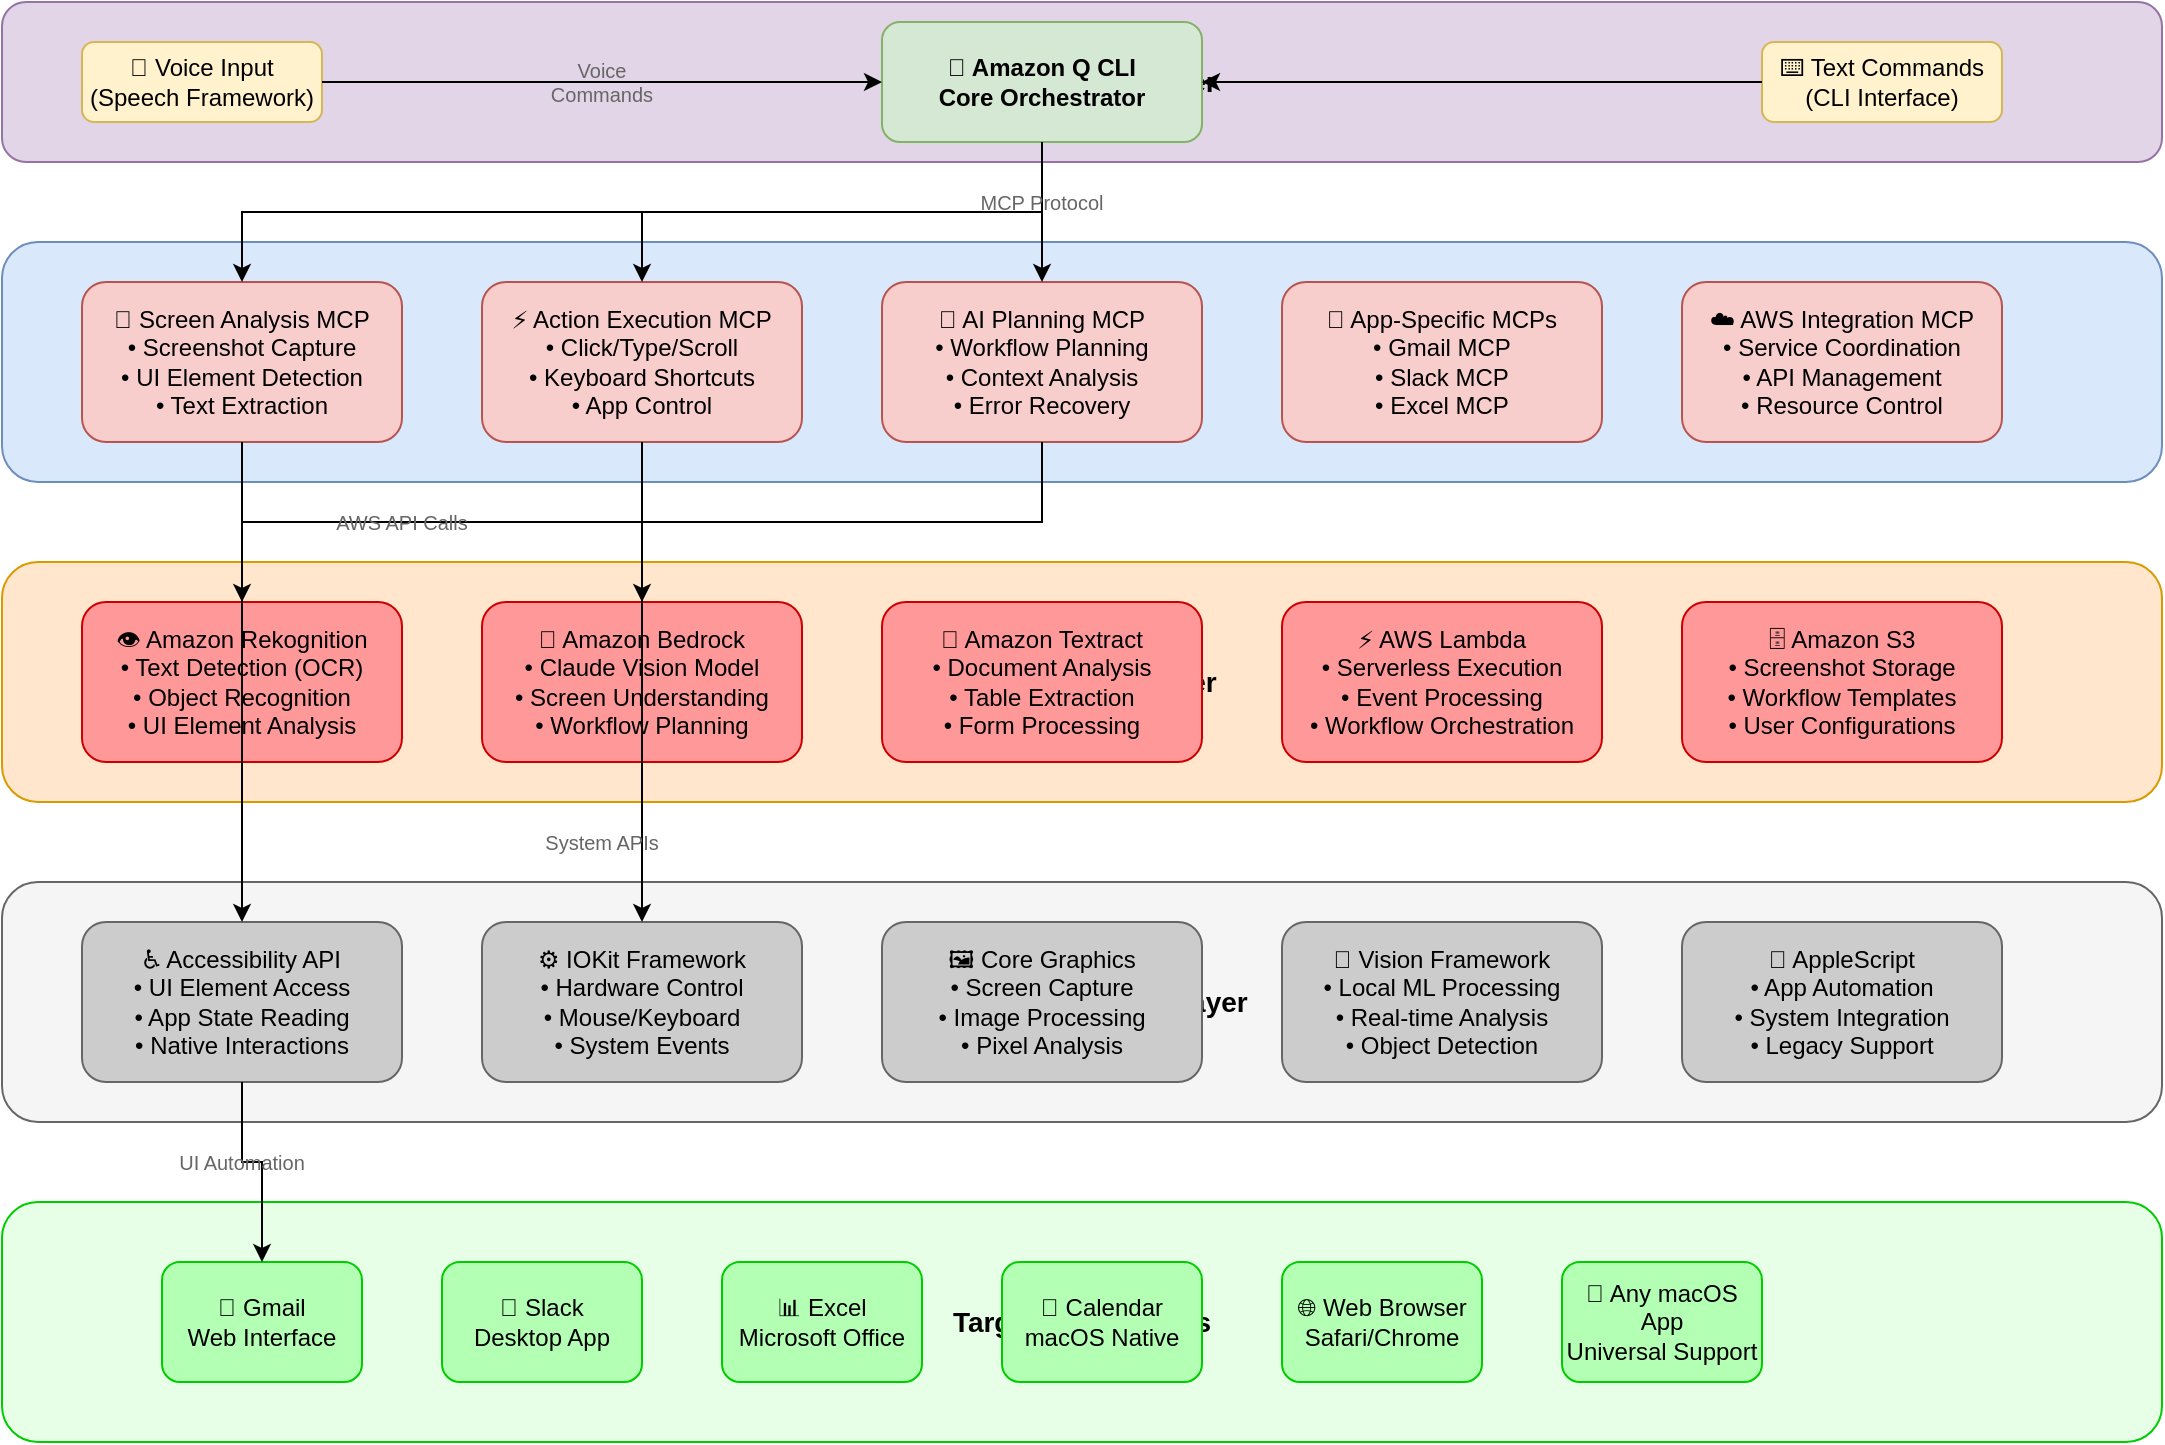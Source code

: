 <mxfile version="24.7.17">
  <diagram name="AWS System Architecture" id="aws-q-screen-automation">
    <mxGraphModel dx="1422" dy="794" grid="1" gridSize="10" guides="1" tooltips="1" connect="1" arrows="1" fold="1" page="1" pageScale="1" pageWidth="1169" pageHeight="827" math="0" shadow="0">
      <root>
        <mxCell id="0" />
        <mxCell id="1" parent="0" />
        
        <!-- User Layer -->
        <mxCell id="user-layer" value="User Interface Layer" style="rounded=1;whiteSpace=wrap;html=1;fillColor=#e1d5e7;strokeColor=#9673a6;fontSize=14;fontStyle=1" vertex="1" parent="1">
          <mxGeometry x="40" y="40" width="1080" height="80" as="geometry" />
        </mxCell>
        
        <mxCell id="voice-input" value="🎤 Voice Input&#xa;(Speech Framework)" style="rounded=1;whiteSpace=wrap;html=1;fillColor=#fff2cc;strokeColor=#d6b656;" vertex="1" parent="1">
          <mxGeometry x="80" y="60" width="120" height="40" as="geometry" />
        </mxCell>
        
        <mxCell id="q-cli" value="🤖 Amazon Q CLI&#xa;Core Orchestrator" style="rounded=1;whiteSpace=wrap;html=1;fillColor=#d5e8d4;strokeColor=#82b366;fontStyle=1" vertex="1" parent="1">
          <mxGeometry x="480" y="50" width="160" height="60" as="geometry" />
        </mxCell>
        
        <mxCell id="text-commands" value="⌨️ Text Commands&#xa;(CLI Interface)" style="rounded=1;whiteSpace=wrap;html=1;fillColor=#fff2cc;strokeColor=#d6b656;" vertex="1" parent="1">
          <mxGeometry x="920" y="60" width="120" height="40" as="geometry" />
        </mxCell>
        
        <!-- MCP Layer -->
        <mxCell id="mcp-layer" value="MCP Server Layer" style="rounded=1;whiteSpace=wrap;html=1;fillColor=#dae8fc;strokeColor=#6c8ebf;fontSize=14;fontStyle=1" vertex="1" parent="1">
          <mxGeometry x="40" y="160" width="1080" height="120" as="geometry" />
        </mxCell>
        
        <mxCell id="screen-analysis-mcp" value="📸 Screen Analysis MCP&#xa;• Screenshot Capture&#xa;• UI Element Detection&#xa;• Text Extraction" style="rounded=1;whiteSpace=wrap;html=1;fillColor=#f8cecc;strokeColor=#b85450;" vertex="1" parent="1">
          <mxGeometry x="80" y="180" width="160" height="80" as="geometry" />
        </mxCell>
        
        <mxCell id="action-execution-mcp" value="⚡ Action Execution MCP&#xa;• Click/Type/Scroll&#xa;• Keyboard Shortcuts&#xa;• App Control" style="rounded=1;whiteSpace=wrap;html=1;fillColor=#f8cecc;strokeColor=#b85450;" vertex="1" parent="1">
          <mxGeometry x="280" y="180" width="160" height="80" as="geometry" />
        </mxCell>
        
        <mxCell id="ai-planning-mcp" value="🧠 AI Planning MCP&#xa;• Workflow Planning&#xa;• Context Analysis&#xa;• Error Recovery" style="rounded=1;whiteSpace=wrap;html=1;fillColor=#f8cecc;strokeColor=#b85450;" vertex="1" parent="1">
          <mxGeometry x="480" y="180" width="160" height="80" as="geometry" />
        </mxCell>
        
        <mxCell id="app-specific-mcps" value="📱 App-Specific MCPs&#xa;• Gmail MCP&#xa;• Slack MCP&#xa;• Excel MCP" style="rounded=1;whiteSpace=wrap;html=1;fillColor=#f8cecc;strokeColor=#b85450;" vertex="1" parent="1">
          <mxGeometry x="680" y="180" width="160" height="80" as="geometry" />
        </mxCell>
        
        <mxCell id="aws-integration-mcp" value="☁️ AWS Integration MCP&#xa;• Service Coordination&#xa;• API Management&#xa;• Resource Control" style="rounded=1;whiteSpace=wrap;html=1;fillColor=#f8cecc;strokeColor=#b85450;" vertex="1" parent="1">
          <mxGeometry x="880" y="180" width="160" height="80" as="geometry" />
        </mxCell>
        
        <!-- AWS Services Layer -->
        <mxCell id="aws-layer" value="AWS Services Layer" style="rounded=1;whiteSpace=wrap;html=1;fillColor=#ffe6cc;strokeColor=#d79b00;fontSize=14;fontStyle=1" vertex="1" parent="1">
          <mxGeometry x="40" y="320" width="1080" height="120" as="geometry" />
        </mxCell>
        
        <mxCell id="rekognition" value="👁️ Amazon Rekognition&#xa;• Text Detection (OCR)&#xa;• Object Recognition&#xa;• UI Element Analysis" style="rounded=1;whiteSpace=wrap;html=1;fillColor=#ff9999;strokeColor=#cc0000;" vertex="1" parent="1">
          <mxGeometry x="80" y="340" width="160" height="80" as="geometry" />
        </mxCell>
        
        <mxCell id="bedrock" value="🤖 Amazon Bedrock&#xa;• Claude Vision Model&#xa;• Screen Understanding&#xa;• Workflow Planning" style="rounded=1;whiteSpace=wrap;html=1;fillColor=#ff9999;strokeColor=#cc0000;" vertex="1" parent="1">
          <mxGeometry x="280" y="340" width="160" height="80" as="geometry" />
        </mxCell>
        
        <mxCell id="textract" value="📄 Amazon Textract&#xa;• Document Analysis&#xa;• Table Extraction&#xa;• Form Processing" style="rounded=1;whiteSpace=wrap;html=1;fillColor=#ff9999;strokeColor=#cc0000;" vertex="1" parent="1">
          <mxGeometry x="480" y="340" width="160" height="80" as="geometry" />
        </mxCell>
        
        <mxCell id="lambda" value="⚡ AWS Lambda&#xa;• Serverless Execution&#xa;• Event Processing&#xa;• Workflow Orchestration" style="rounded=1;whiteSpace=wrap;html=1;fillColor=#ff9999;strokeColor=#cc0000;" vertex="1" parent="1">
          <mxGeometry x="680" y="340" width="160" height="80" as="geometry" />
        </mxCell>
        
        <mxCell id="s3" value="🗄️ Amazon S3&#xa;• Screenshot Storage&#xa;• Workflow Templates&#xa;• User Configurations" style="rounded=1;whiteSpace=wrap;html=1;fillColor=#ff9999;strokeColor=#cc0000;" vertex="1" parent="1">
          <mxGeometry x="880" y="340" width="160" height="80" as="geometry" />
        </mxCell>
        
        <!-- macOS Layer -->
        <mxCell id="macos-layer" value="macOS Integration Layer" style="rounded=1;whiteSpace=wrap;html=1;fillColor=#f5f5f5;strokeColor=#666666;fontSize=14;fontStyle=1" vertex="1" parent="1">
          <mxGeometry x="40" y="480" width="1080" height="120" as="geometry" />
        </mxCell>
        
        <mxCell id="accessibility-api" value="♿ Accessibility API&#xa;• UI Element Access&#xa;• App State Reading&#xa;• Native Interactions" style="rounded=1;whiteSpace=wrap;html=1;fillColor=#cccccc;strokeColor=#666666;" vertex="1" parent="1">
          <mxGeometry x="80" y="500" width="160" height="80" as="geometry" />
        </mxCell>
        
        <mxCell id="iokit" value="⚙️ IOKit Framework&#xa;• Hardware Control&#xa;• Mouse/Keyboard&#xa;• System Events" style="rounded=1;whiteSpace=wrap;html=1;fillColor=#cccccc;strokeColor=#666666;" vertex="1" parent="1">
          <mxGeometry x="280" y="500" width="160" height="80" as="geometry" />
        </mxCell>
        
        <mxCell id="core-graphics" value="🖼️ Core Graphics&#xa;• Screen Capture&#xa;• Image Processing&#xa;• Pixel Analysis" style="rounded=1;whiteSpace=wrap;html=1;fillColor=#cccccc;strokeColor=#666666;" vertex="1" parent="1">
          <mxGeometry x="480" y="500" width="160" height="80" as="geometry" />
        </mxCell>
        
        <mxCell id="vision-framework" value="👀 Vision Framework&#xa;• Local ML Processing&#xa;• Real-time Analysis&#xa;• Object Detection" style="rounded=1;whiteSpace=wrap;html=1;fillColor=#cccccc;strokeColor=#666666;" vertex="1" parent="1">
          <mxGeometry x="680" y="500" width="160" height="80" as="geometry" />
        </mxCell>
        
        <mxCell id="applescript" value="📜 AppleScript&#xa;• App Automation&#xa;• System Integration&#xa;• Legacy Support" style="rounded=1;whiteSpace=wrap;html=1;fillColor=#cccccc;strokeColor=#666666;" vertex="1" parent="1">
          <mxGeometry x="880" y="500" width="160" height="80" as="geometry" />
        </mxCell>
        
        <!-- Target Applications -->
        <mxCell id="apps-layer" value="Target Applications" style="rounded=1;whiteSpace=wrap;html=1;fillColor=#e6ffe6;strokeColor=#00cc00;fontSize=14;fontStyle=1" vertex="1" parent="1">
          <mxGeometry x="40" y="640" width="1080" height="120" as="geometry" />
        </mxCell>
        
        <mxCell id="gmail" value="📧 Gmail&#xa;Web Interface" style="rounded=1;whiteSpace=wrap;html=1;fillColor=#b3ffb3;strokeColor=#00cc00;" vertex="1" parent="1">
          <mxGeometry x="120" y="670" width="100" height="60" as="geometry" />
        </mxCell>
        
        <mxCell id="slack" value="💬 Slack&#xa;Desktop App" style="rounded=1;whiteSpace=wrap;html=1;fillColor=#b3ffb3;strokeColor=#00cc00;" vertex="1" parent="1">
          <mxGeometry x="260" y="670" width="100" height="60" as="geometry" />
        </mxCell>
        
        <mxCell id="excel" value="📊 Excel&#xa;Microsoft Office" style="rounded=1;whiteSpace=wrap;html=1;fillColor=#b3ffb3;strokeColor=#00cc00;" vertex="1" parent="1">
          <mxGeometry x="400" y="670" width="100" height="60" as="geometry" />
        </mxCell>
        
        <mxCell id="calendar" value="📅 Calendar&#xa;macOS Native" style="rounded=1;whiteSpace=wrap;html=1;fillColor=#b3ffb3;strokeColor=#00cc00;" vertex="1" parent="1">
          <mxGeometry x="540" y="670" width="100" height="60" as="geometry" />
        </mxCell>
        
        <mxCell id="browser" value="🌐 Web Browser&#xa;Safari/Chrome" style="rounded=1;whiteSpace=wrap;html=1;fillColor=#b3ffb3;strokeColor=#00cc00;" vertex="1" parent="1">
          <mxGeometry x="680" y="670" width="100" height="60" as="geometry" />
        </mxCell>
        
        <mxCell id="any-app" value="🔧 Any macOS App&#xa;Universal Support" style="rounded=1;whiteSpace=wrap;html=1;fillColor=#b3ffb3;strokeColor=#00cc00;" vertex="1" parent="1">
          <mxGeometry x="820" y="670" width="100" height="60" as="geometry" />
        </mxCell>
        
        <!-- Connections -->
        <!-- Voice to Q CLI -->
        <mxCell id="voice-to-q" style="edgeStyle=orthogonalEdgeStyle;rounded=0;orthogonalLoop=1;jettySize=auto;html=1;exitX=1;exitY=0.5;exitDx=0;exitDy=0;entryX=0;entryY=0.5;entryDx=0;entryDy=0;" edge="1" parent="1" source="voice-input" target="q-cli">
          <mxGeometry relative="1" as="geometry" />
        </mxCell>
        
        <!-- Text to Q CLI -->
        <mxCell id="text-to-q" style="edgeStyle=orthogonalEdgeStyle;rounded=0;orthogonalLoop=1;jettySize=auto;html=1;exitX=0;exitY=0.5;exitDx=0;exitDy=0;entryX=1;entryY=0.5;entryDx=0;entryDy=0;" edge="1" parent="1" source="text-commands" target="q-cli">
          <mxGeometry relative="1" as="geometry" />
        </mxCell>
        
        <!-- Q CLI to MCP Servers -->
        <mxCell id="q-to-screen-mcp" style="edgeStyle=orthogonalEdgeStyle;rounded=0;orthogonalLoop=1;jettySize=auto;html=1;exitX=0.5;exitY=1;exitDx=0;exitDy=0;entryX=0.5;entryY=0;entryDx=0;entryDy=0;" edge="1" parent="1" source="q-cli" target="screen-analysis-mcp">
          <mxGeometry relative="1" as="geometry" />
        </mxCell>
        
        <mxCell id="q-to-action-mcp" style="edgeStyle=orthogonalEdgeStyle;rounded=0;orthogonalLoop=1;jettySize=auto;html=1;exitX=0.5;exitY=1;exitDx=0;exitDy=0;entryX=0.5;entryY=0;entryDx=0;entryDy=0;" edge="1" parent="1" source="q-cli" target="action-execution-mcp">
          <mxGeometry relative="1" as="geometry" />
        </mxCell>
        
        <mxCell id="q-to-ai-mcp" style="edgeStyle=orthogonalEdgeStyle;rounded=0;orthogonalLoop=1;jettySize=auto;html=1;exitX=0.5;exitY=1;exitDx=0;exitDy=0;entryX=0.5;entryY=0;entryDx=0;entryDy=0;" edge="1" parent="1" source="q-cli" target="ai-planning-mcp">
          <mxGeometry relative="1" as="geometry" />
        </mxCell>
        
        <!-- MCP to AWS Services -->
        <mxCell id="screen-to-rekognition" style="edgeStyle=orthogonalEdgeStyle;rounded=0;orthogonalLoop=1;jettySize=auto;html=1;exitX=0.5;exitY=1;exitDx=0;exitDy=0;entryX=0.5;entryY=0;entryDx=0;entryDy=0;" edge="1" parent="1" source="screen-analysis-mcp" target="rekognition">
          <mxGeometry relative="1" as="geometry" />
        </mxCell>
        
        <mxCell id="ai-to-bedrock" style="edgeStyle=orthogonalEdgeStyle;rounded=0;orthogonalLoop=1;jettySize=auto;html=1;exitX=0.5;exitY=1;exitDx=0;exitDy=0;entryX=0.5;entryY=0;entryDx=0;entryDy=0;" edge="1" parent="1" source="ai-planning-mcp" target="bedrock">
          <mxGeometry relative="1" as="geometry" />
        </mxCell>
        
        <!-- MCP to macOS APIs -->
        <mxCell id="action-to-accessibility" style="edgeStyle=orthogonalEdgeStyle;rounded=0;orthogonalLoop=1;jettySize=auto;html=1;exitX=0.5;exitY=1;exitDx=0;exitDy=0;entryX=0.5;entryY=0;entryDx=0;entryDy=0;" edge="1" parent="1" source="action-execution-mcp" target="accessibility-api">
          <mxGeometry relative="1" as="geometry">
            <Array as="points">
              <mxPoint x="360" y="300" />
              <mxPoint x="160" y="300" />
            </Array>
          </mxGeometry>
        </mxCell>
        
        <mxCell id="action-to-iokit" style="edgeStyle=orthogonalEdgeStyle;rounded=0;orthogonalLoop=1;jettySize=auto;html=1;exitX=0.5;exitY=1;exitDx=0;exitDy=0;entryX=0.5;entryY=0;entryDx=0;entryDy=0;" edge="1" parent="1" source="action-execution-mcp" target="iokit">
          <mxGeometry relative="1" as="geometry" />
        </mxCell>
        
        <!-- macOS APIs to Apps -->
        <mxCell id="accessibility-to-apps" style="edgeStyle=orthogonalEdgeStyle;rounded=0;orthogonalLoop=1;jettySize=auto;html=1;exitX=0.5;exitY=1;exitDx=0;exitDy=0;entryX=0.5;entryY=0;entryDx=0;entryDy=0;" edge="1" parent="1" source="accessibility-api" target="gmail">
          <mxGeometry relative="1" as="geometry">
            <Array as="points">
              <mxPoint x="160" y="620" />
              <mxPoint x="170" y="620" />
            </Array>
          </mxGeometry>
        </mxCell>
        
        <!-- Data Flow Labels -->
        <mxCell id="data-flow-1" value="Voice Commands" style="text;html=1;strokeColor=none;fillColor=none;align=center;verticalAlign=middle;whiteSpace=wrap;rounded=0;fontSize=10;fontColor=#666666;" vertex="1" parent="1">
          <mxGeometry x="300" y="70" width="80" height="20" as="geometry" />
        </mxCell>
        
        <mxCell id="data-flow-2" value="MCP Protocol" style="text;html=1;strokeColor=none;fillColor=none;align=center;verticalAlign=middle;whiteSpace=wrap;rounded=0;fontSize=10;fontColor=#666666;" vertex="1" parent="1">
          <mxGeometry x="520" y="130" width="80" height="20" as="geometry" />
        </mxCell>
        
        <mxCell id="data-flow-3" value="AWS API Calls" style="text;html=1;strokeColor=none;fillColor=none;align=center;verticalAlign=middle;whiteSpace=wrap;rounded=0;fontSize=10;fontColor=#666666;" vertex="1" parent="1">
          <mxGeometry x="200" y="290" width="80" height="20" as="geometry" />
        </mxCell>
        
        <mxCell id="data-flow-4" value="System APIs" style="text;html=1;strokeColor=none;fillColor=none;align=center;verticalAlign=middle;whiteSpace=wrap;rounded=0;fontSize=10;fontColor=#666666;" vertex="1" parent="1">
          <mxGeometry x="300" y="450" width="80" height="20" as="geometry" />
        </mxCell>
        
        <mxCell id="data-flow-5" value="UI Automation" style="text;html=1;strokeColor=none;fillColor=none;align=center;verticalAlign=middle;whiteSpace=wrap;rounded=0;fontSize=10;fontColor=#666666;" vertex="1" parent="1">
          <mxGeometry x="120" y="610" width="80" height="20" as="geometry" />
        </mxCell>
        
      </root>
    </mxGraphModel>
  </diagram>
</mxfile>
